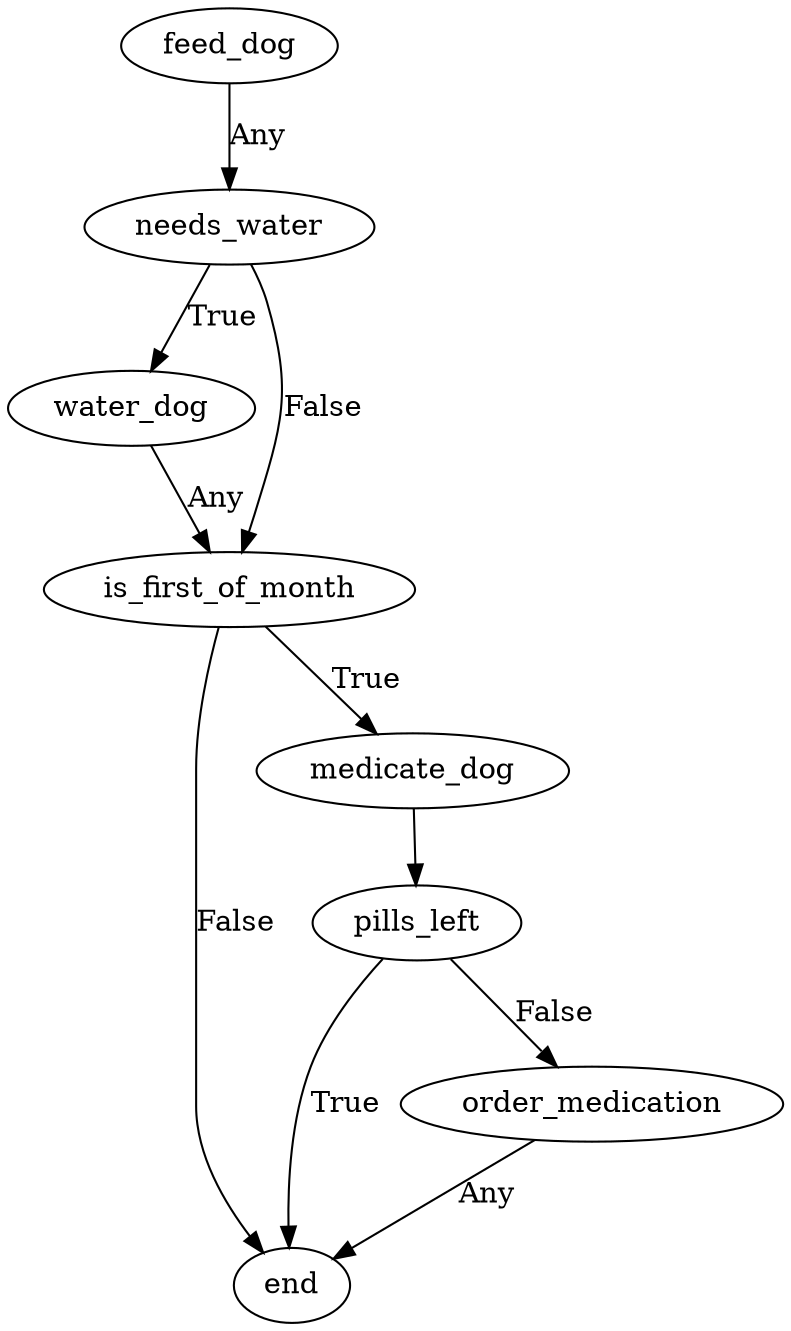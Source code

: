 digraph chores
{
    feed_dog [name="fair_bpm_example.FeedDog"]
    needs_water [name="fair_bpm_example.CheckWater"]
    water_dog [name="fair_bpm_example.WaterDog"]
    is_first_of_month [name=Command command="me.returned=True"]
    end [name=Say]
    medicate_dog [name="fair_bpm_example.MedicateDog"]
    pills_left [name=Command command="me.returned=False"]
    order_medication [name="fair_bpm_example.OrderMedication"]

    feed_dog -> needs_water [label="Any"]
    needs_water -> water_dog [label=True]
    needs_water -> is_first_of_month [label=False]
    water_dog -> is_first_of_month [label=Any]
    is_first_of_month -> end [label=False]
    is_first_of_month -> medicate_dog [label=True]
    medicate_dog -> pills_left
    pills_left -> end [label=True]
    pills_left -> order_medication [label=False]
    order_medication -> end [label=Any]
}
